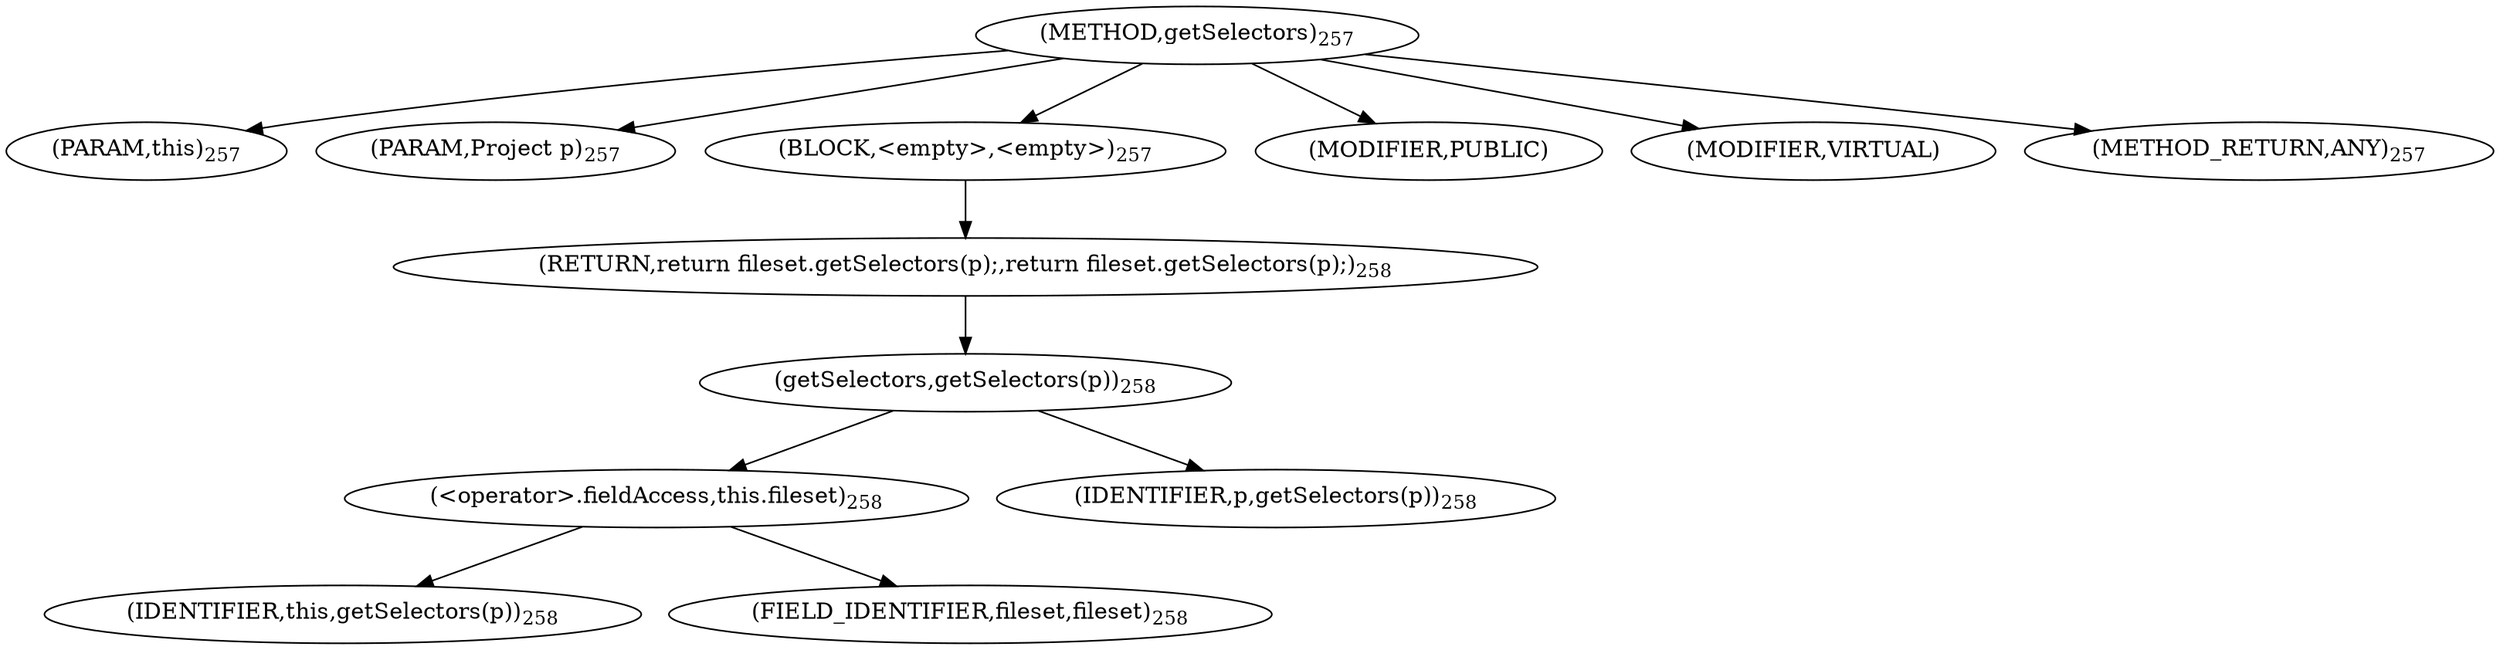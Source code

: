 digraph "getSelectors" {  
"356" [label = <(METHOD,getSelectors)<SUB>257</SUB>> ]
"357" [label = <(PARAM,this)<SUB>257</SUB>> ]
"358" [label = <(PARAM,Project p)<SUB>257</SUB>> ]
"359" [label = <(BLOCK,&lt;empty&gt;,&lt;empty&gt;)<SUB>257</SUB>> ]
"360" [label = <(RETURN,return fileset.getSelectors(p);,return fileset.getSelectors(p);)<SUB>258</SUB>> ]
"361" [label = <(getSelectors,getSelectors(p))<SUB>258</SUB>> ]
"362" [label = <(&lt;operator&gt;.fieldAccess,this.fileset)<SUB>258</SUB>> ]
"363" [label = <(IDENTIFIER,this,getSelectors(p))<SUB>258</SUB>> ]
"364" [label = <(FIELD_IDENTIFIER,fileset,fileset)<SUB>258</SUB>> ]
"365" [label = <(IDENTIFIER,p,getSelectors(p))<SUB>258</SUB>> ]
"366" [label = <(MODIFIER,PUBLIC)> ]
"367" [label = <(MODIFIER,VIRTUAL)> ]
"368" [label = <(METHOD_RETURN,ANY)<SUB>257</SUB>> ]
  "356" -> "357" 
  "356" -> "358" 
  "356" -> "359" 
  "356" -> "366" 
  "356" -> "367" 
  "356" -> "368" 
  "359" -> "360" 
  "360" -> "361" 
  "361" -> "362" 
  "361" -> "365" 
  "362" -> "363" 
  "362" -> "364" 
}
